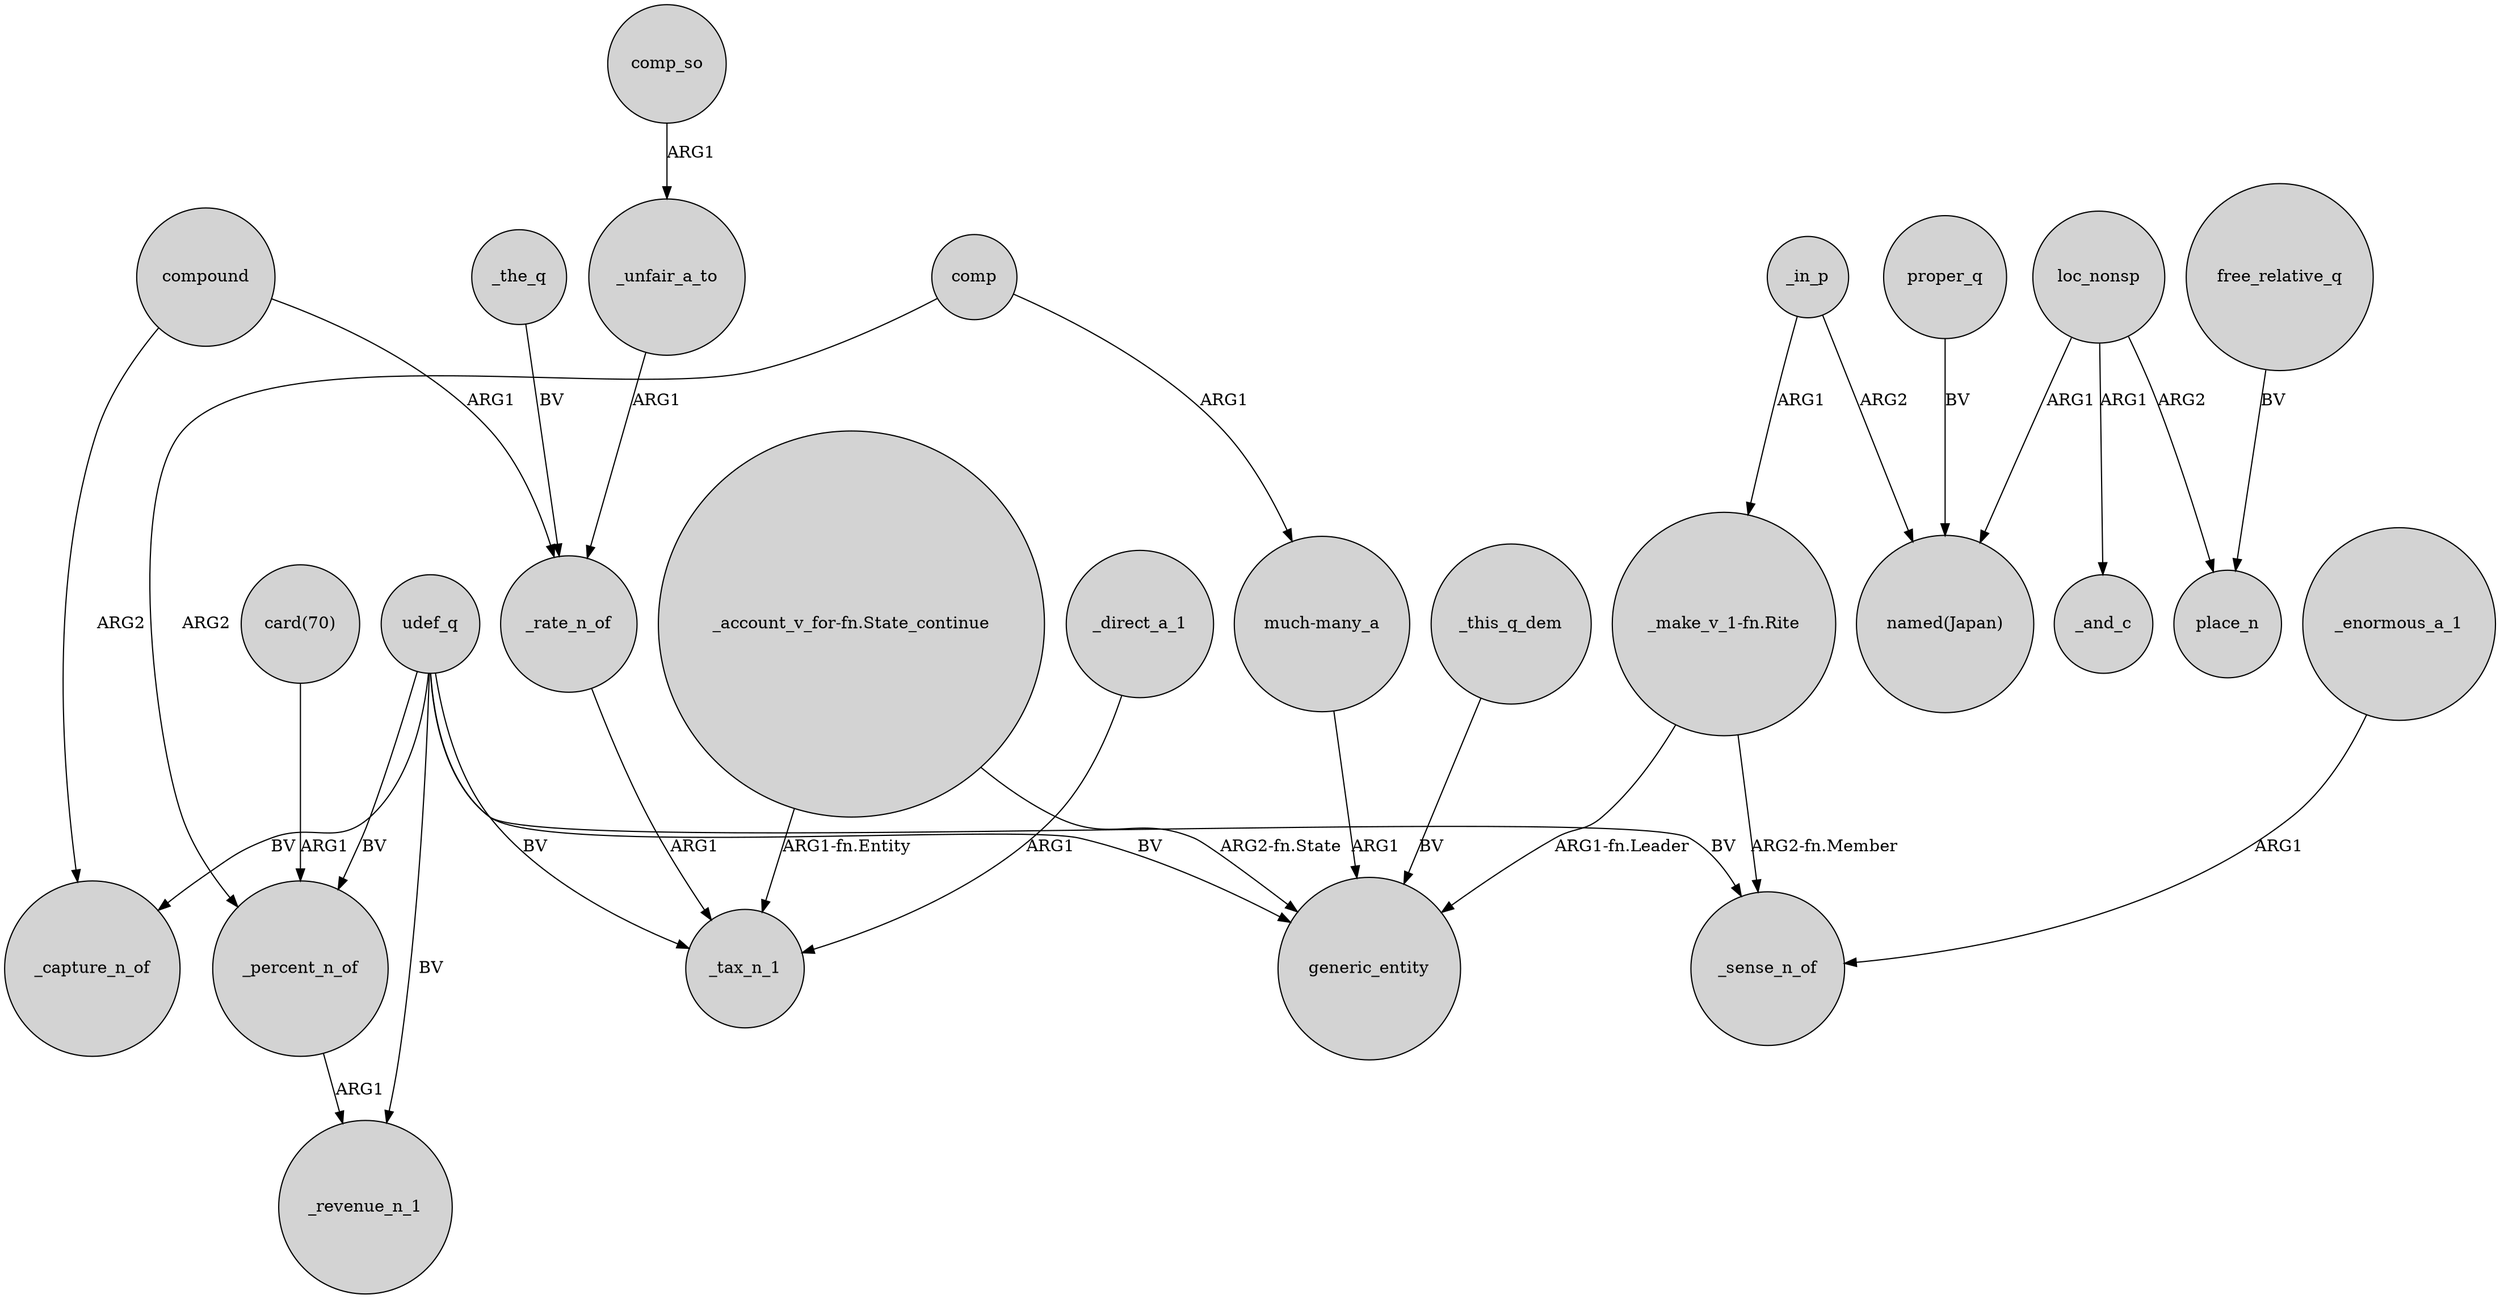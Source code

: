 digraph {
	node [shape=circle style=filled]
	"card(70)" -> _percent_n_of [label=ARG1]
	_unfair_a_to -> _rate_n_of [label=ARG1]
	loc_nonsp -> _and_c [label=ARG1]
	free_relative_q -> place_n [label=BV]
	comp_so -> _unfair_a_to [label=ARG1]
	udef_q -> _tax_n_1 [label=BV]
	"_make_v_1-fn.Rite" -> generic_entity [label="ARG1-fn.Leader"]
	"_account_v_for-fn.State_continue" -> _tax_n_1 [label="ARG1-fn.Entity"]
	compound -> _rate_n_of [label=ARG1]
	_rate_n_of -> _tax_n_1 [label=ARG1]
	udef_q -> generic_entity [label=BV]
	udef_q -> _revenue_n_1 [label=BV]
	_the_q -> _rate_n_of [label=BV]
	comp -> "much-many_a" [label=ARG1]
	loc_nonsp -> "named(Japan)" [label=ARG1]
	udef_q -> _capture_n_of [label=BV]
	_this_q_dem -> generic_entity [label=BV]
	udef_q -> _percent_n_of [label=BV]
	"much-many_a" -> generic_entity [label=ARG1]
	_enormous_a_1 -> _sense_n_of [label=ARG1]
	proper_q -> "named(Japan)" [label=BV]
	"_account_v_for-fn.State_continue" -> generic_entity [label="ARG2-fn.State"]
	loc_nonsp -> place_n [label=ARG2]
	_in_p -> "named(Japan)" [label=ARG2]
	_percent_n_of -> _revenue_n_1 [label=ARG1]
	"_make_v_1-fn.Rite" -> _sense_n_of [label="ARG2-fn.Member"]
	_in_p -> "_make_v_1-fn.Rite" [label=ARG1]
	_direct_a_1 -> _tax_n_1 [label=ARG1]
	udef_q -> _sense_n_of [label=BV]
	compound -> _capture_n_of [label=ARG2]
	comp -> _percent_n_of [label=ARG2]
}
